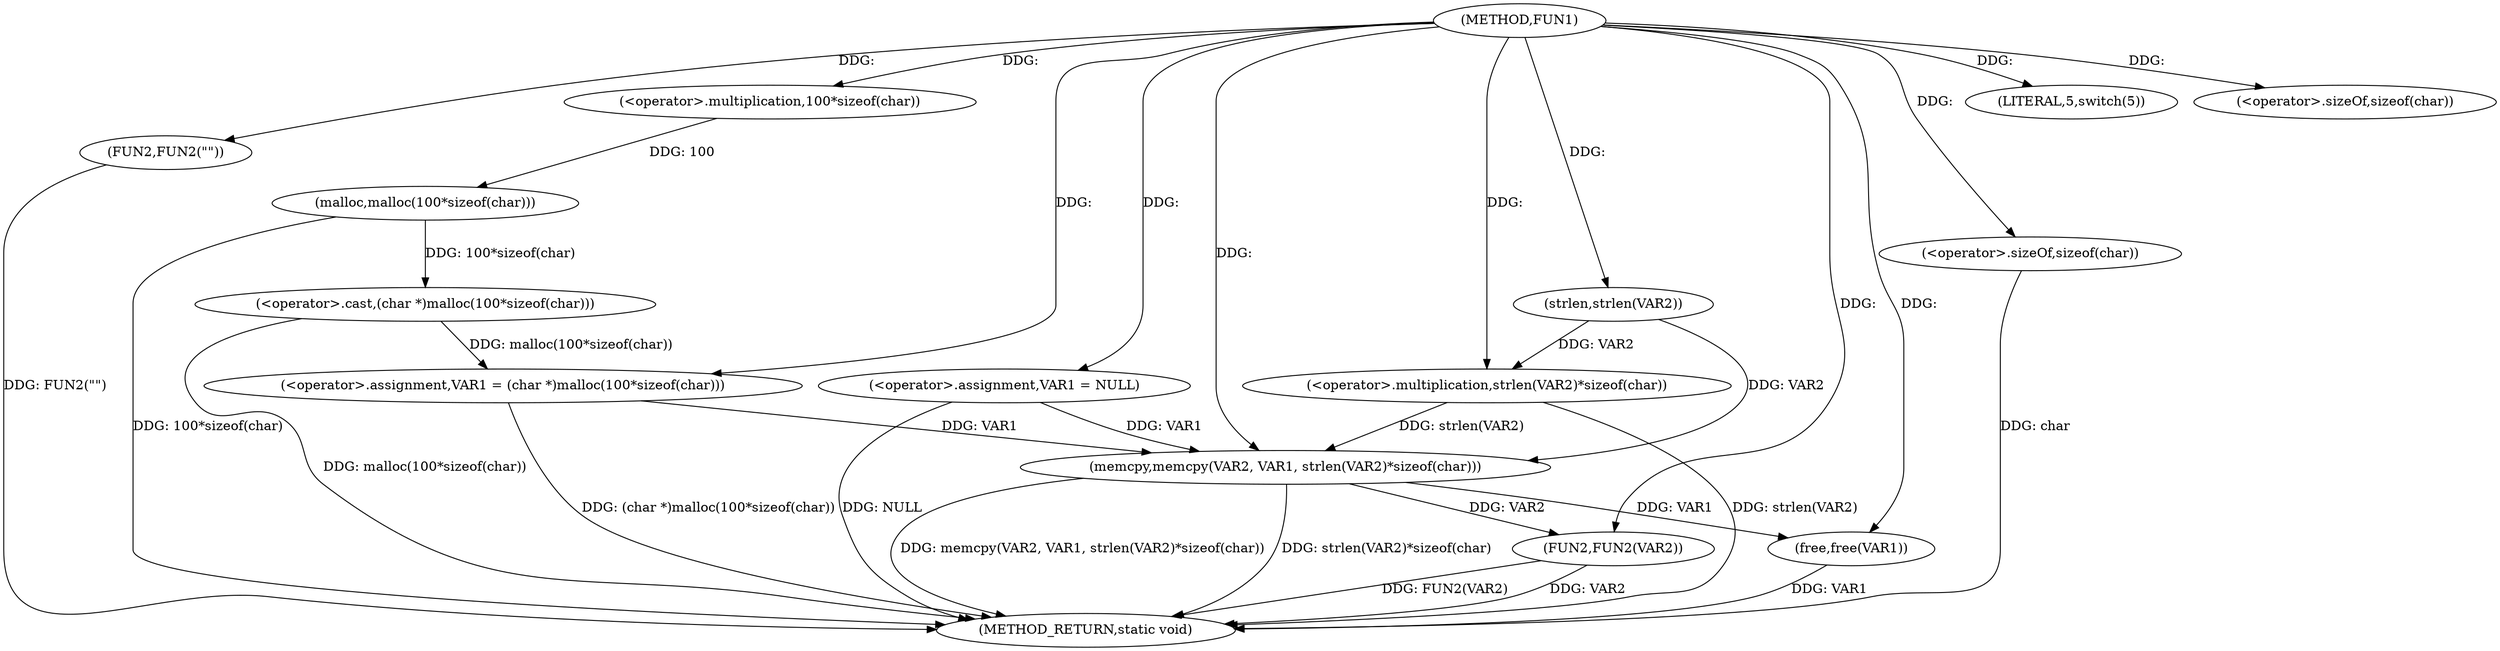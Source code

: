 digraph FUN1 {  
"1000100" [label = "(METHOD,FUN1)" ]
"1000138" [label = "(METHOD_RETURN,static void)" ]
"1000103" [label = "(<operator>.assignment,VAR1 = NULL)" ]
"1000107" [label = "(LITERAL,5,switch(5))" ]
"1000110" [label = "(FUN2,FUN2(\"\"))" ]
"1000114" [label = "(<operator>.assignment,VAR1 = (char *)malloc(100*sizeof(char)))" ]
"1000116" [label = "(<operator>.cast,(char *)malloc(100*sizeof(char)))" ]
"1000118" [label = "(malloc,malloc(100*sizeof(char)))" ]
"1000119" [label = "(<operator>.multiplication,100*sizeof(char))" ]
"1000121" [label = "(<operator>.sizeOf,sizeof(char))" ]
"1000126" [label = "(memcpy,memcpy(VAR2, VAR1, strlen(VAR2)*sizeof(char)))" ]
"1000129" [label = "(<operator>.multiplication,strlen(VAR2)*sizeof(char))" ]
"1000130" [label = "(strlen,strlen(VAR2))" ]
"1000132" [label = "(<operator>.sizeOf,sizeof(char))" ]
"1000134" [label = "(FUN2,FUN2(VAR2))" ]
"1000136" [label = "(free,free(VAR1))" ]
  "1000103" -> "1000138"  [ label = "DDG: NULL"] 
  "1000116" -> "1000138"  [ label = "DDG: malloc(100*sizeof(char))"] 
  "1000132" -> "1000138"  [ label = "DDG: char"] 
  "1000118" -> "1000138"  [ label = "DDG: 100*sizeof(char)"] 
  "1000114" -> "1000138"  [ label = "DDG: (char *)malloc(100*sizeof(char))"] 
  "1000136" -> "1000138"  [ label = "DDG: VAR1"] 
  "1000129" -> "1000138"  [ label = "DDG: strlen(VAR2)"] 
  "1000126" -> "1000138"  [ label = "DDG: memcpy(VAR2, VAR1, strlen(VAR2)*sizeof(char))"] 
  "1000126" -> "1000138"  [ label = "DDG: strlen(VAR2)*sizeof(char)"] 
  "1000134" -> "1000138"  [ label = "DDG: FUN2(VAR2)"] 
  "1000134" -> "1000138"  [ label = "DDG: VAR2"] 
  "1000110" -> "1000138"  [ label = "DDG: FUN2(\"\")"] 
  "1000100" -> "1000103"  [ label = "DDG: "] 
  "1000100" -> "1000107"  [ label = "DDG: "] 
  "1000100" -> "1000110"  [ label = "DDG: "] 
  "1000116" -> "1000114"  [ label = "DDG: malloc(100*sizeof(char))"] 
  "1000100" -> "1000114"  [ label = "DDG: "] 
  "1000118" -> "1000116"  [ label = "DDG: 100*sizeof(char)"] 
  "1000119" -> "1000118"  [ label = "DDG: 100"] 
  "1000100" -> "1000119"  [ label = "DDG: "] 
  "1000100" -> "1000121"  [ label = "DDG: "] 
  "1000130" -> "1000126"  [ label = "DDG: VAR2"] 
  "1000100" -> "1000126"  [ label = "DDG: "] 
  "1000103" -> "1000126"  [ label = "DDG: VAR1"] 
  "1000114" -> "1000126"  [ label = "DDG: VAR1"] 
  "1000129" -> "1000126"  [ label = "DDG: strlen(VAR2)"] 
  "1000130" -> "1000129"  [ label = "DDG: VAR2"] 
  "1000100" -> "1000130"  [ label = "DDG: "] 
  "1000100" -> "1000129"  [ label = "DDG: "] 
  "1000100" -> "1000132"  [ label = "DDG: "] 
  "1000126" -> "1000134"  [ label = "DDG: VAR2"] 
  "1000100" -> "1000134"  [ label = "DDG: "] 
  "1000126" -> "1000136"  [ label = "DDG: VAR1"] 
  "1000100" -> "1000136"  [ label = "DDG: "] 
}
